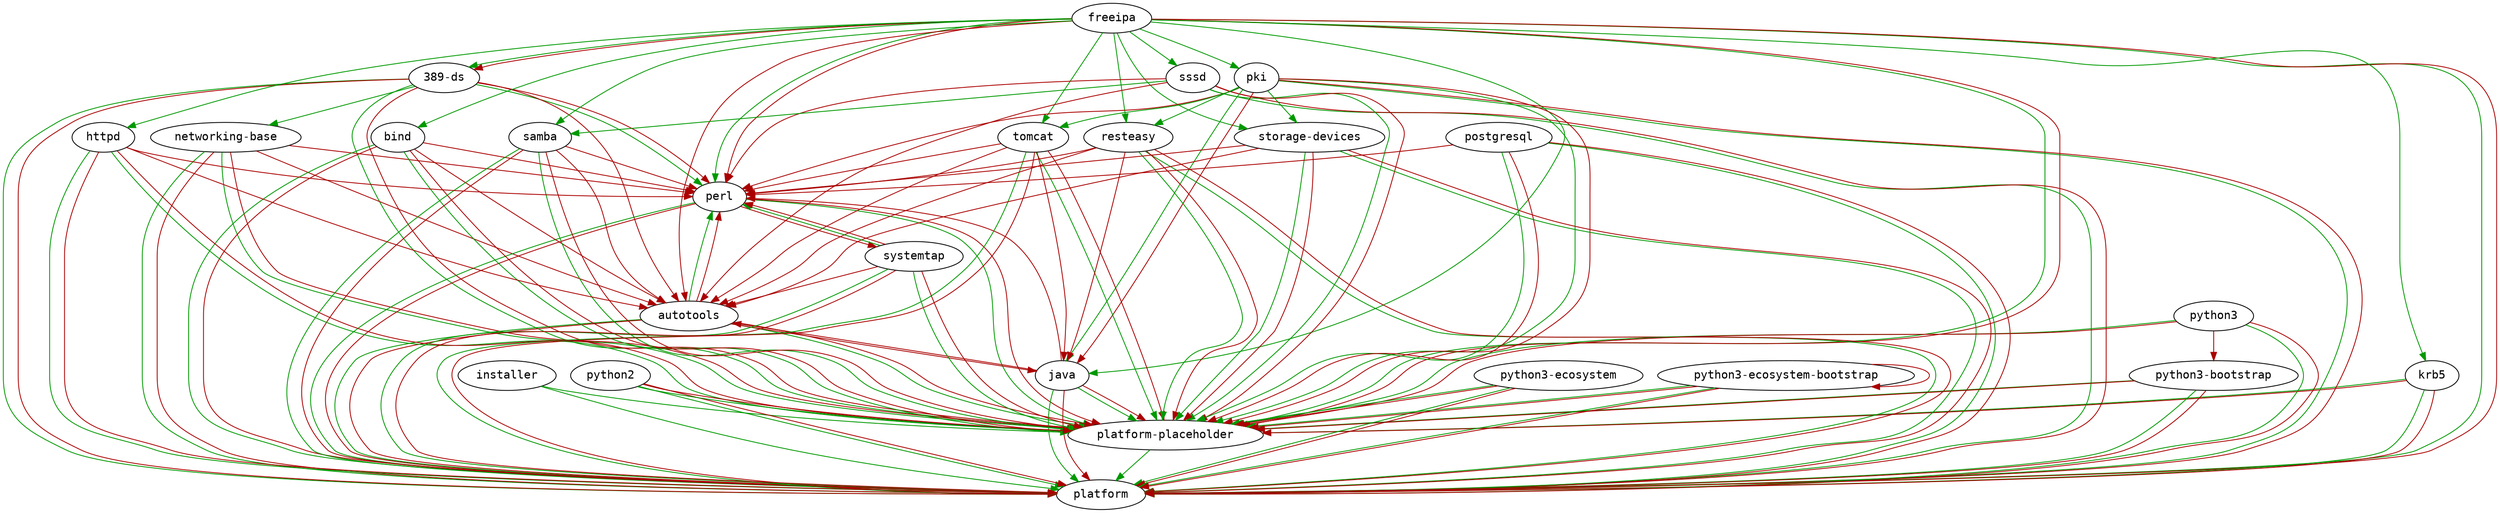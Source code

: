 digraph G {
  node [fontname=monospace];
  "389-ds" -> "platform" [color="#009900"];
  "389-ds" -> "platform-placeholder" [color="#009900"];
  "389-ds" -> "networking-base" [color="#009900"];
  "389-ds" -> "perl" [color="#009900"];
  "389-ds" -> "platform" [color="#aa0000"];
  "389-ds" -> "platform-placeholder" [color="#aa0000"];
  "389-ds" -> "perl" [color="#aa0000"];
  "389-ds" -> "autotools" [color="#aa0000"];
  "autotools" -> "platform" [color="#009900"];
  "autotools" -> "perl" [color="#009900"];
  "autotools" -> "platform-placeholder" [color="#009900"];
  "autotools" -> "platform" [color="#aa0000"];
  "autotools" -> "platform-placeholder" [color="#aa0000"];
  "autotools" -> "java" [color="#aa0000"];
  "autotools" -> "perl" [color="#aa0000"];
  "bind" -> "platform" [color="#009900"];
  "bind" -> "platform-placeholder" [color="#009900"];
  "bind" -> "platform" [color="#aa0000"];
  "bind" -> "platform-placeholder" [color="#aa0000"];
  "bind" -> "autotools" [color="#aa0000"];
  "bind" -> "perl" [color="#aa0000"];
  "freeipa" -> "platform" [color="#009900"];
  "freeipa" -> "platform-placeholder" [color="#009900"];
  "freeipa" -> "java" [color="#009900"];
  "freeipa" -> "perl" [color="#009900"];
  "freeipa" -> "389-ds" [color="#009900"];
  "freeipa" -> "bind" [color="#009900"];
  "freeipa" -> "krb5" [color="#009900"];
  "freeipa" -> "sssd" [color="#009900"];
  "freeipa" -> "samba" [color="#009900"];
  "freeipa" -> "pki" [color="#009900"];
  "freeipa" -> "tomcat" [color="#009900"];
  "freeipa" -> "resteasy" [color="#009900"];
  "freeipa" -> "httpd" [color="#009900"];
  "freeipa" -> "storage-devices" [color="#009900"];
  "freeipa" -> "platform" [color="#aa0000"];
  "freeipa" -> "platform-placeholder" [color="#aa0000"];
  "freeipa" -> "389-ds" [color="#aa0000"];
  "freeipa" -> "autotools" [color="#aa0000"];
  "freeipa" -> "perl" [color="#aa0000"];
  "httpd" -> "platform" [color="#009900"];
  "httpd" -> "platform-placeholder" [color="#009900"];
  "httpd" -> "platform" [color="#aa0000"];
  "httpd" -> "platform-placeholder" [color="#aa0000"];
  "httpd" -> "autotools" [color="#aa0000"];
  "httpd" -> "perl" [color="#aa0000"];
  "installer" -> "platform" [color="#009900"];
  "installer" -> "platform-placeholder" [color="#009900"];
  "java" -> "platform" [color="#009900"];
  "java" -> "platform-placeholder" [color="#009900"];
  "java" -> "platform" [color="#aa0000"];
  "java" -> "platform-placeholder" [color="#aa0000"];
  "java" -> "autotools" [color="#aa0000"];
  "java" -> "perl" [color="#aa0000"];
  "krb5" -> "platform" [color="#009900"];
  "krb5" -> "platform-placeholder" [color="#009900"];
  "krb5" -> "platform" [color="#aa0000"];
  "krb5" -> "platform-placeholder" [color="#aa0000"];
  "networking-base" -> "platform" [color="#009900"];
  "networking-base" -> "platform-placeholder" [color="#009900"];
  "networking-base" -> "platform" [color="#aa0000"];
  "networking-base" -> "platform-placeholder" [color="#aa0000"];
  "networking-base" -> "autotools" [color="#aa0000"];
  "networking-base" -> "perl" [color="#aa0000"];
  "perl" -> "platform" [color="#009900"];
  "perl" -> "platform-placeholder" [color="#009900"];
  "perl" -> "platform" [color="#aa0000"];
  "perl" -> "platform-placeholder" [color="#aa0000"];
  "perl" -> "systemtap" [color="#aa0000"];
  "pki" -> "platform" [color="#009900"];
  "pki" -> "platform-placeholder" [color="#009900"];
  "pki" -> "java" [color="#009900"];
  "pki" -> "tomcat" [color="#009900"];
  "pki" -> "resteasy" [color="#009900"];
  "pki" -> "storage-devices" [color="#009900"];
  "pki" -> "platform" [color="#aa0000"];
  "pki" -> "platform-placeholder" [color="#aa0000"];
  "pki" -> "java" [color="#aa0000"];
  "pki" -> "perl" [color="#aa0000"];
  "platform-placeholder" -> "platform" [color="#009900"];
  "postgresql" -> "platform" [color="#009900"];
  "postgresql" -> "platform-placeholder" [color="#009900"];
  "postgresql" -> "platform" [color="#aa0000"];
  "postgresql" -> "platform-placeholder" [color="#aa0000"];
  "postgresql" -> "perl" [color="#aa0000"];
  "python2" -> "platform" [color="#009900"];
  "python2" -> "platform-placeholder" [color="#009900"];
  "python2" -> "platform" [color="#aa0000"];
  "python2" -> "platform-placeholder" [color="#aa0000"];
  "python3" -> "platform" [color="#009900"];
  "python3" -> "platform-placeholder" [color="#009900"];
  "python3" -> "platform" [color="#aa0000"];
  "python3" -> "platform-placeholder" [color="#aa0000"];
  "python3" -> "python3-bootstrap" [color="#aa0000"];
  "python3-bootstrap" -> "platform" [color="#009900"];
  "python3-bootstrap" -> "platform-placeholder" [color="#009900"];
  "python3-bootstrap" -> "platform" [color="#aa0000"];
  "python3-bootstrap" -> "platform-placeholder" [color="#aa0000"];
  "python3-ecosystem" -> "platform" [color="#009900"];
  "python3-ecosystem" -> "platform-placeholder" [color="#009900"];
  "python3-ecosystem" -> "platform" [color="#aa0000"];
  "python3-ecosystem" -> "platform-placeholder" [color="#aa0000"];
  "python3-ecosystem-bootstrap" -> "platform" [color="#009900"];
  "python3-ecosystem-bootstrap" -> "platform-placeholder" [color="#009900"];
  "python3-ecosystem-bootstrap" -> "platform" [color="#aa0000"];
  "python3-ecosystem-bootstrap" -> "platform-placeholder" [color="#aa0000"];
  "python3-ecosystem-bootstrap" -> "python3-ecosystem-bootstrap" [color="#aa0000"];
  "resteasy" -> "platform" [color="#009900"];
  "resteasy" -> "platform-placeholder" [color="#009900"];
  "resteasy" -> "platform" [color="#aa0000"];
  "resteasy" -> "platform-placeholder" [color="#aa0000"];
  "resteasy" -> "autotools" [color="#aa0000"];
  "resteasy" -> "perl" [color="#aa0000"];
  "resteasy" -> "java" [color="#aa0000"];
  "samba" -> "platform" [color="#009900"];
  "samba" -> "platform-placeholder" [color="#009900"];
  "samba" -> "platform" [color="#aa0000"];
  "samba" -> "platform-placeholder" [color="#aa0000"];
  "samba" -> "autotools" [color="#aa0000"];
  "samba" -> "perl" [color="#aa0000"];
  "sssd" -> "platform" [color="#009900"];
  "sssd" -> "platform-placeholder" [color="#009900"];
  "sssd" -> "samba" [color="#009900"];
  "sssd" -> "platform" [color="#aa0000"];
  "sssd" -> "platform-placeholder" [color="#aa0000"];
  "sssd" -> "autotools" [color="#aa0000"];
  "sssd" -> "perl" [color="#aa0000"];
  "storage-devices" -> "platform" [color="#009900"];
  "storage-devices" -> "platform-placeholder" [color="#009900"];
  "storage-devices" -> "platform" [color="#aa0000"];
  "storage-devices" -> "platform-placeholder" [color="#aa0000"];
  "storage-devices" -> "autotools" [color="#aa0000"];
  "storage-devices" -> "perl" [color="#aa0000"];
  "systemtap" -> "platform" [color="#009900"];
  "systemtap" -> "perl" [color="#009900"];
  "systemtap" -> "platform-placeholder" [color="#009900"];
  "systemtap" -> "platform" [color="#aa0000"];
  "systemtap" -> "platform-placeholder" [color="#aa0000"];
  "systemtap" -> "autotools" [color="#aa0000"];
  "systemtap" -> "perl" [color="#aa0000"];
  "tomcat" -> "platform" [color="#009900"];
  "tomcat" -> "platform-placeholder" [color="#009900"];
  "tomcat" -> "platform" [color="#aa0000"];
  "tomcat" -> "platform-placeholder" [color="#aa0000"];
  "tomcat" -> "autotools" [color="#aa0000"];
  "tomcat" -> "perl" [color="#aa0000"];
  "tomcat" -> "java" [color="#aa0000"];
}
